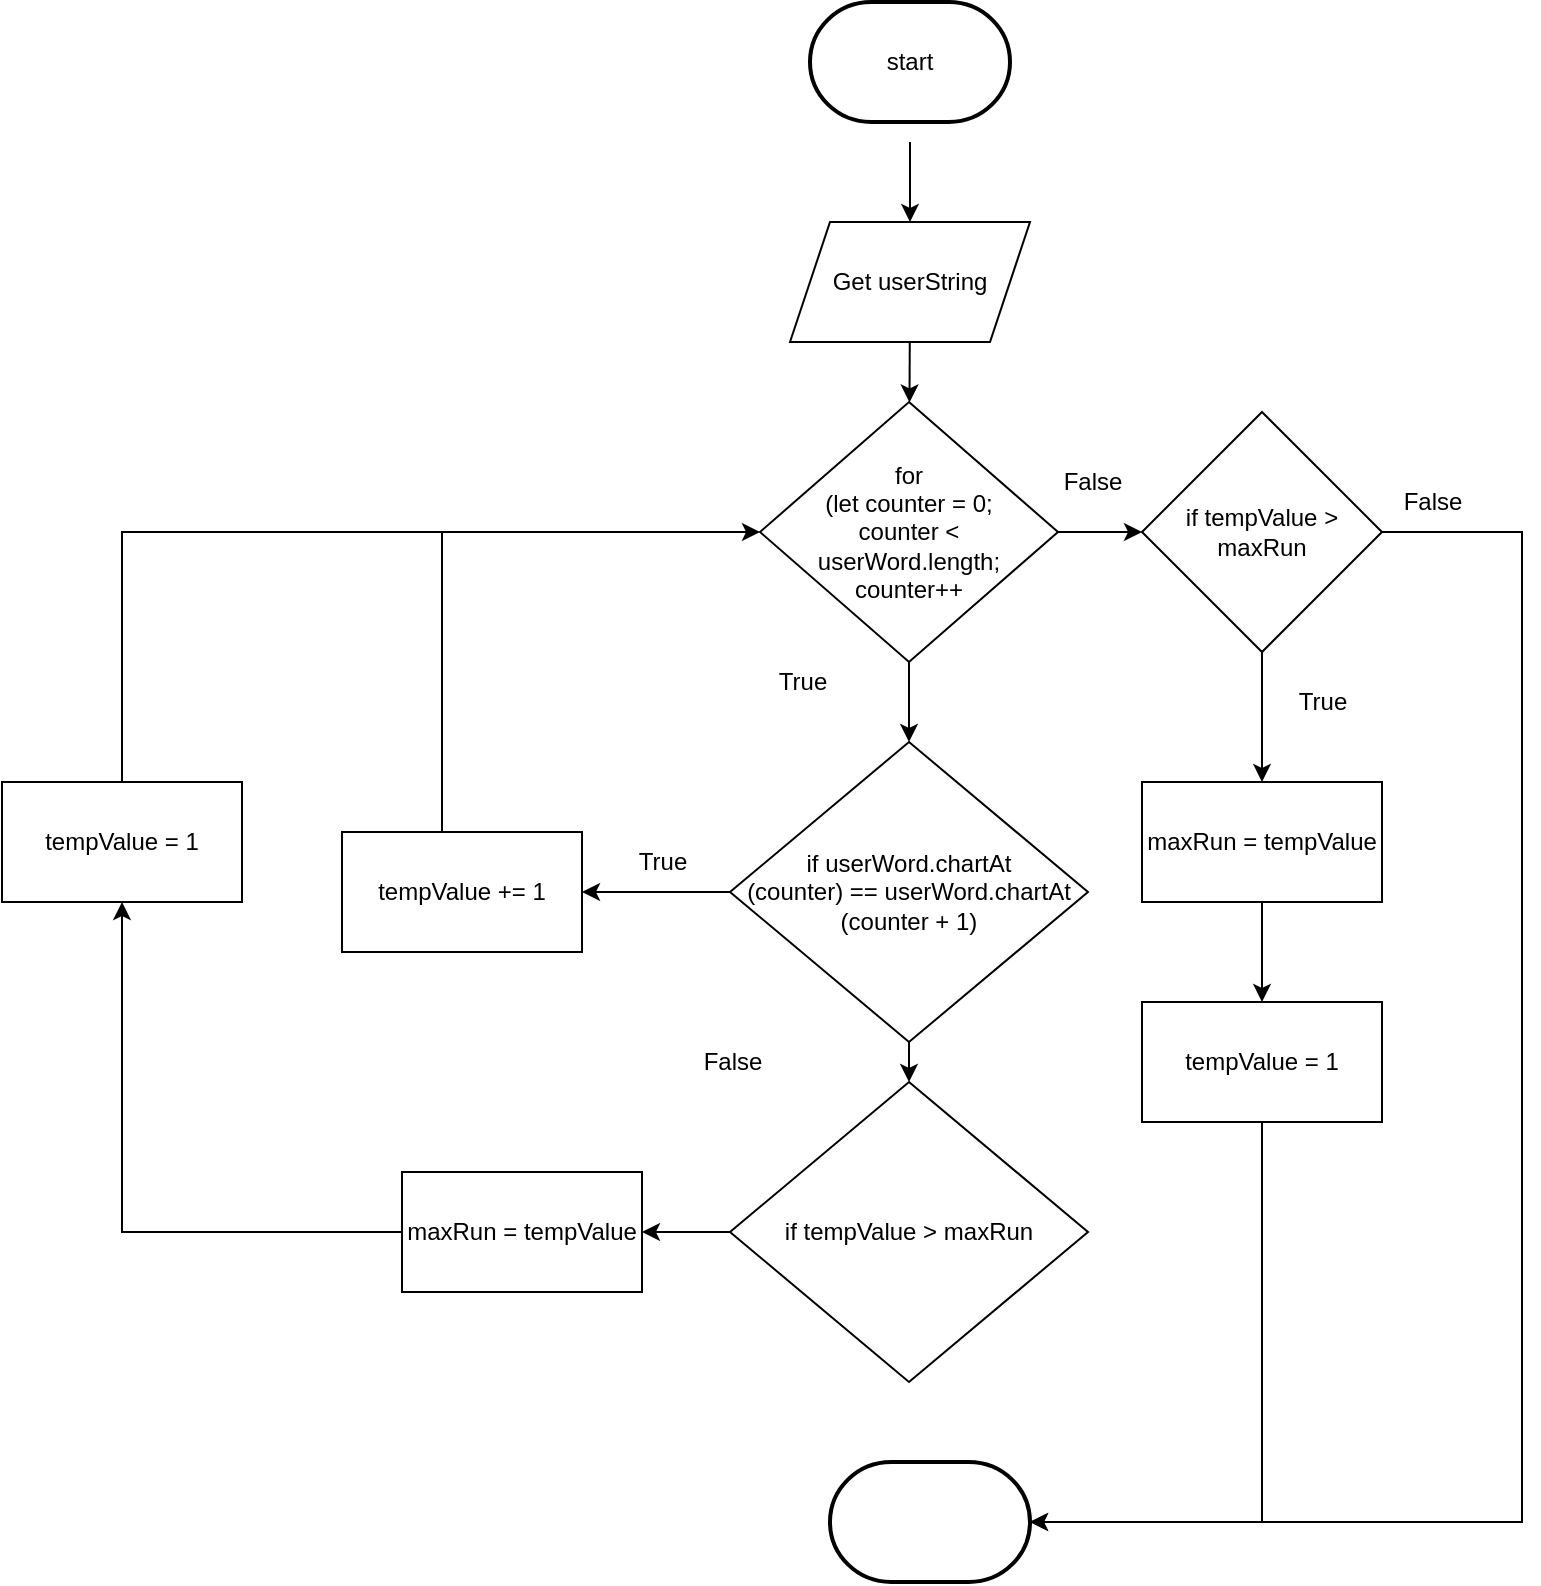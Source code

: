 <mxfile>
    <diagram id="zKE-rR5goif9uOwt7Zor" name="Page-1">
        <mxGraphModel dx="1901" dy="741" grid="1" gridSize="10" guides="1" tooltips="1" connect="1" arrows="1" fold="1" page="1" pageScale="1" pageWidth="827" pageHeight="1169" math="0" shadow="0">
            <root>
                <mxCell id="0"/>
                <mxCell id="1" parent="0"/>
                <mxCell id="3" value="Stop" style="ellipse;whiteSpace=wrap;html=1;" vertex="1" parent="1">
                    <mxGeometry x="354" y="600" width="120" height="80" as="geometry"/>
                </mxCell>
                <mxCell id="4" style="edgeStyle=none;html=1;" edge="1" parent="1">
                    <mxGeometry relative="1" as="geometry">
                        <mxPoint x="414" y="140" as="targetPoint"/>
                        <mxPoint x="414" y="100" as="sourcePoint"/>
                    </mxGeometry>
                </mxCell>
                <mxCell id="7" style="edgeStyle=none;html=1;" edge="1" parent="1" source="10">
                    <mxGeometry relative="1" as="geometry">
                        <mxPoint x="414" y="310" as="targetPoint"/>
                    </mxGeometry>
                </mxCell>
                <mxCell id="8" style="edgeStyle=none;html=1;entryX=0.5;entryY=0;entryDx=0;entryDy=0;" edge="1" parent="1" source="10" target="15">
                    <mxGeometry relative="1" as="geometry">
                        <mxPoint x="414" y="420" as="targetPoint"/>
                    </mxGeometry>
                </mxCell>
                <mxCell id="9" style="edgeStyle=elbowEdgeStyle;rounded=0;html=1;entryX=0;entryY=0.5;entryDx=0;entryDy=0;" edge="1" parent="1" source="10" target="29">
                    <mxGeometry relative="1" as="geometry"/>
                </mxCell>
                <mxCell id="10" value="&lt;span&gt;for&lt;br&gt;(let counter = 0; &lt;br&gt;counter &amp;lt; &lt;br&gt;userWord.length; &lt;br&gt;counter++&lt;/span&gt;" style="rhombus;whiteSpace=wrap;html=1;" vertex="1" parent="1">
                    <mxGeometry x="339" y="230" width="149" height="130" as="geometry"/>
                </mxCell>
                <mxCell id="11" style="edgeStyle=none;html=1;" edge="1" parent="1" source="12" target="10">
                    <mxGeometry relative="1" as="geometry"/>
                </mxCell>
                <mxCell id="12" value="Get userString" style="shape=parallelogram;perimeter=parallelogramPerimeter;whiteSpace=wrap;html=1;fixedSize=1;" vertex="1" parent="1">
                    <mxGeometry x="354" y="140" width="120" height="60" as="geometry"/>
                </mxCell>
                <mxCell id="13" style="edgeStyle=none;html=1;" edge="1" parent="1" source="15" target="17">
                    <mxGeometry relative="1" as="geometry"/>
                </mxCell>
                <mxCell id="14" style="edgeStyle=none;html=1;" edge="1" parent="1" source="15">
                    <mxGeometry relative="1" as="geometry">
                        <mxPoint x="250" y="475" as="targetPoint"/>
                    </mxGeometry>
                </mxCell>
                <mxCell id="15" value="if userWord.chartAt&lt;br&gt;(counter) == userWord.chartAt&lt;br&gt;(counter + 1)" style="rhombus;whiteSpace=wrap;html=1;" vertex="1" parent="1">
                    <mxGeometry x="324" y="400" width="179" height="150" as="geometry"/>
                </mxCell>
                <mxCell id="16" style="edgeStyle=none;html=1;" edge="1" parent="1" source="17" target="22">
                    <mxGeometry relative="1" as="geometry">
                        <mxPoint x="230" y="645" as="targetPoint"/>
                    </mxGeometry>
                </mxCell>
                <mxCell id="17" value="if tempValue &amp;gt; maxRun" style="rhombus;whiteSpace=wrap;html=1;" vertex="1" parent="1">
                    <mxGeometry x="324" y="570" width="179" height="150" as="geometry"/>
                </mxCell>
                <mxCell id="18" value="True" style="text;html=1;align=center;verticalAlign=middle;resizable=0;points=[];autosize=1;strokeColor=none;fillColor=none;" vertex="1" parent="1">
                    <mxGeometry x="340" y="360" width="40" height="20" as="geometry"/>
                </mxCell>
                <mxCell id="19" value="True" style="text;html=1;align=center;verticalAlign=middle;resizable=0;points=[];autosize=1;strokeColor=none;fillColor=none;" vertex="1" parent="1">
                    <mxGeometry x="270" y="450" width="40" height="20" as="geometry"/>
                </mxCell>
                <mxCell id="20" value="False" style="text;html=1;align=center;verticalAlign=middle;resizable=0;points=[];autosize=1;strokeColor=none;fillColor=none;" vertex="1" parent="1">
                    <mxGeometry x="300" y="550" width="50" height="20" as="geometry"/>
                </mxCell>
                <mxCell id="21" style="edgeStyle=orthogonalEdgeStyle;html=1;entryX=0.5;entryY=1;entryDx=0;entryDy=0;rounded=0;" edge="1" parent="1" source="22" target="23">
                    <mxGeometry relative="1" as="geometry">
                        <mxPoint x="80" y="480" as="targetPoint"/>
                        <Array as="points">
                            <mxPoint x="20" y="645"/>
                        </Array>
                    </mxGeometry>
                </mxCell>
                <mxCell id="22" value="maxRun = tempValue" style="rounded=0;whiteSpace=wrap;html=1;" vertex="1" parent="1">
                    <mxGeometry x="160" y="615" width="120" height="60" as="geometry"/>
                </mxCell>
                <mxCell id="23" value="tempValue = 1" style="rounded=0;whiteSpace=wrap;html=1;" vertex="1" parent="1">
                    <mxGeometry x="-40" y="420" width="120" height="60" as="geometry"/>
                </mxCell>
                <mxCell id="24" style="edgeStyle=elbowEdgeStyle;rounded=0;html=1;entryX=0;entryY=0.5;entryDx=0;entryDy=0;" edge="1" parent="1" source="25" target="10">
                    <mxGeometry relative="1" as="geometry">
                        <mxPoint x="190" y="310" as="targetPoint"/>
                        <Array as="points">
                            <mxPoint x="180" y="370"/>
                        </Array>
                    </mxGeometry>
                </mxCell>
                <mxCell id="25" value="tempValue += 1" style="rounded=0;whiteSpace=wrap;html=1;" vertex="1" parent="1">
                    <mxGeometry x="130" y="445" width="120" height="60" as="geometry"/>
                </mxCell>
                <mxCell id="26" value="" style="endArrow=none;html=1;rounded=0;exitX=0.5;exitY=0;exitDx=0;exitDy=0;edgeStyle=elbowEdgeStyle;" edge="1" parent="1" source="23">
                    <mxGeometry width="50" height="50" relative="1" as="geometry">
                        <mxPoint x="320" y="470" as="sourcePoint"/>
                        <mxPoint x="180" y="295" as="targetPoint"/>
                        <Array as="points">
                            <mxPoint x="20" y="360"/>
                            <mxPoint x="20" y="300"/>
                            <mxPoint x="20" y="370"/>
                        </Array>
                    </mxGeometry>
                </mxCell>
                <mxCell id="27" style="edgeStyle=elbowEdgeStyle;rounded=0;html=1;entryX=0.5;entryY=0;entryDx=0;entryDy=0;" edge="1" parent="1" source="29" target="32">
                    <mxGeometry relative="1" as="geometry"/>
                </mxCell>
                <mxCell id="28" style="edgeStyle=elbowEdgeStyle;rounded=0;html=1;entryX=1;entryY=0.5;entryDx=0;entryDy=0;" edge="1" parent="1" source="29">
                    <mxGeometry relative="1" as="geometry">
                        <Array as="points">
                            <mxPoint x="720" y="590"/>
                        </Array>
                        <mxPoint x="474" y="790" as="targetPoint"/>
                    </mxGeometry>
                </mxCell>
                <mxCell id="29" value="if tempValue &amp;gt; maxRun" style="rhombus;whiteSpace=wrap;html=1;" vertex="1" parent="1">
                    <mxGeometry x="530" y="235" width="120" height="120" as="geometry"/>
                </mxCell>
                <mxCell id="30" value="False" style="text;html=1;align=center;verticalAlign=middle;resizable=0;points=[];autosize=1;strokeColor=none;fillColor=none;" vertex="1" parent="1">
                    <mxGeometry x="480" y="260" width="50" height="20" as="geometry"/>
                </mxCell>
                <mxCell id="31" style="edgeStyle=elbowEdgeStyle;rounded=0;html=1;" edge="1" parent="1" source="32">
                    <mxGeometry relative="1" as="geometry">
                        <mxPoint x="590" y="530" as="targetPoint"/>
                    </mxGeometry>
                </mxCell>
                <mxCell id="32" value="maxRun = tempValue" style="rounded=0;whiteSpace=wrap;html=1;" vertex="1" parent="1">
                    <mxGeometry x="530" y="420" width="120" height="60" as="geometry"/>
                </mxCell>
                <mxCell id="33" style="edgeStyle=elbowEdgeStyle;rounded=0;html=1;entryX=1;entryY=0.5;entryDx=0;entryDy=0;" edge="1" parent="1" source="34">
                    <mxGeometry relative="1" as="geometry">
                        <Array as="points">
                            <mxPoint x="590" y="710"/>
                        </Array>
                        <mxPoint x="474" y="790" as="targetPoint"/>
                    </mxGeometry>
                </mxCell>
                <mxCell id="34" value="tempValue = 1" style="rounded=0;whiteSpace=wrap;html=1;" vertex="1" parent="1">
                    <mxGeometry x="530" y="530" width="120" height="60" as="geometry"/>
                </mxCell>
                <mxCell id="35" value="True" style="text;html=1;align=center;verticalAlign=middle;resizable=0;points=[];autosize=1;strokeColor=none;fillColor=none;" vertex="1" parent="1">
                    <mxGeometry x="600" y="370" width="40" height="20" as="geometry"/>
                </mxCell>
                <mxCell id="36" value="False" style="text;html=1;align=center;verticalAlign=middle;resizable=0;points=[];autosize=1;strokeColor=none;fillColor=none;" vertex="1" parent="1">
                    <mxGeometry x="650" y="270" width="50" height="20" as="geometry"/>
                </mxCell>
                <mxCell id="37" value="start" style="strokeWidth=2;html=1;shape=mxgraph.flowchart.terminator;whiteSpace=wrap;" vertex="1" parent="1">
                    <mxGeometry x="364" y="30" width="100" height="60" as="geometry"/>
                </mxCell>
                <mxCell id="38" value="" style="strokeWidth=2;html=1;shape=mxgraph.flowchart.terminator;whiteSpace=wrap;" vertex="1" parent="1">
                    <mxGeometry x="374" y="760" width="100" height="60" as="geometry"/>
                </mxCell>
            </root>
        </mxGraphModel>
    </diagram>
</mxfile>